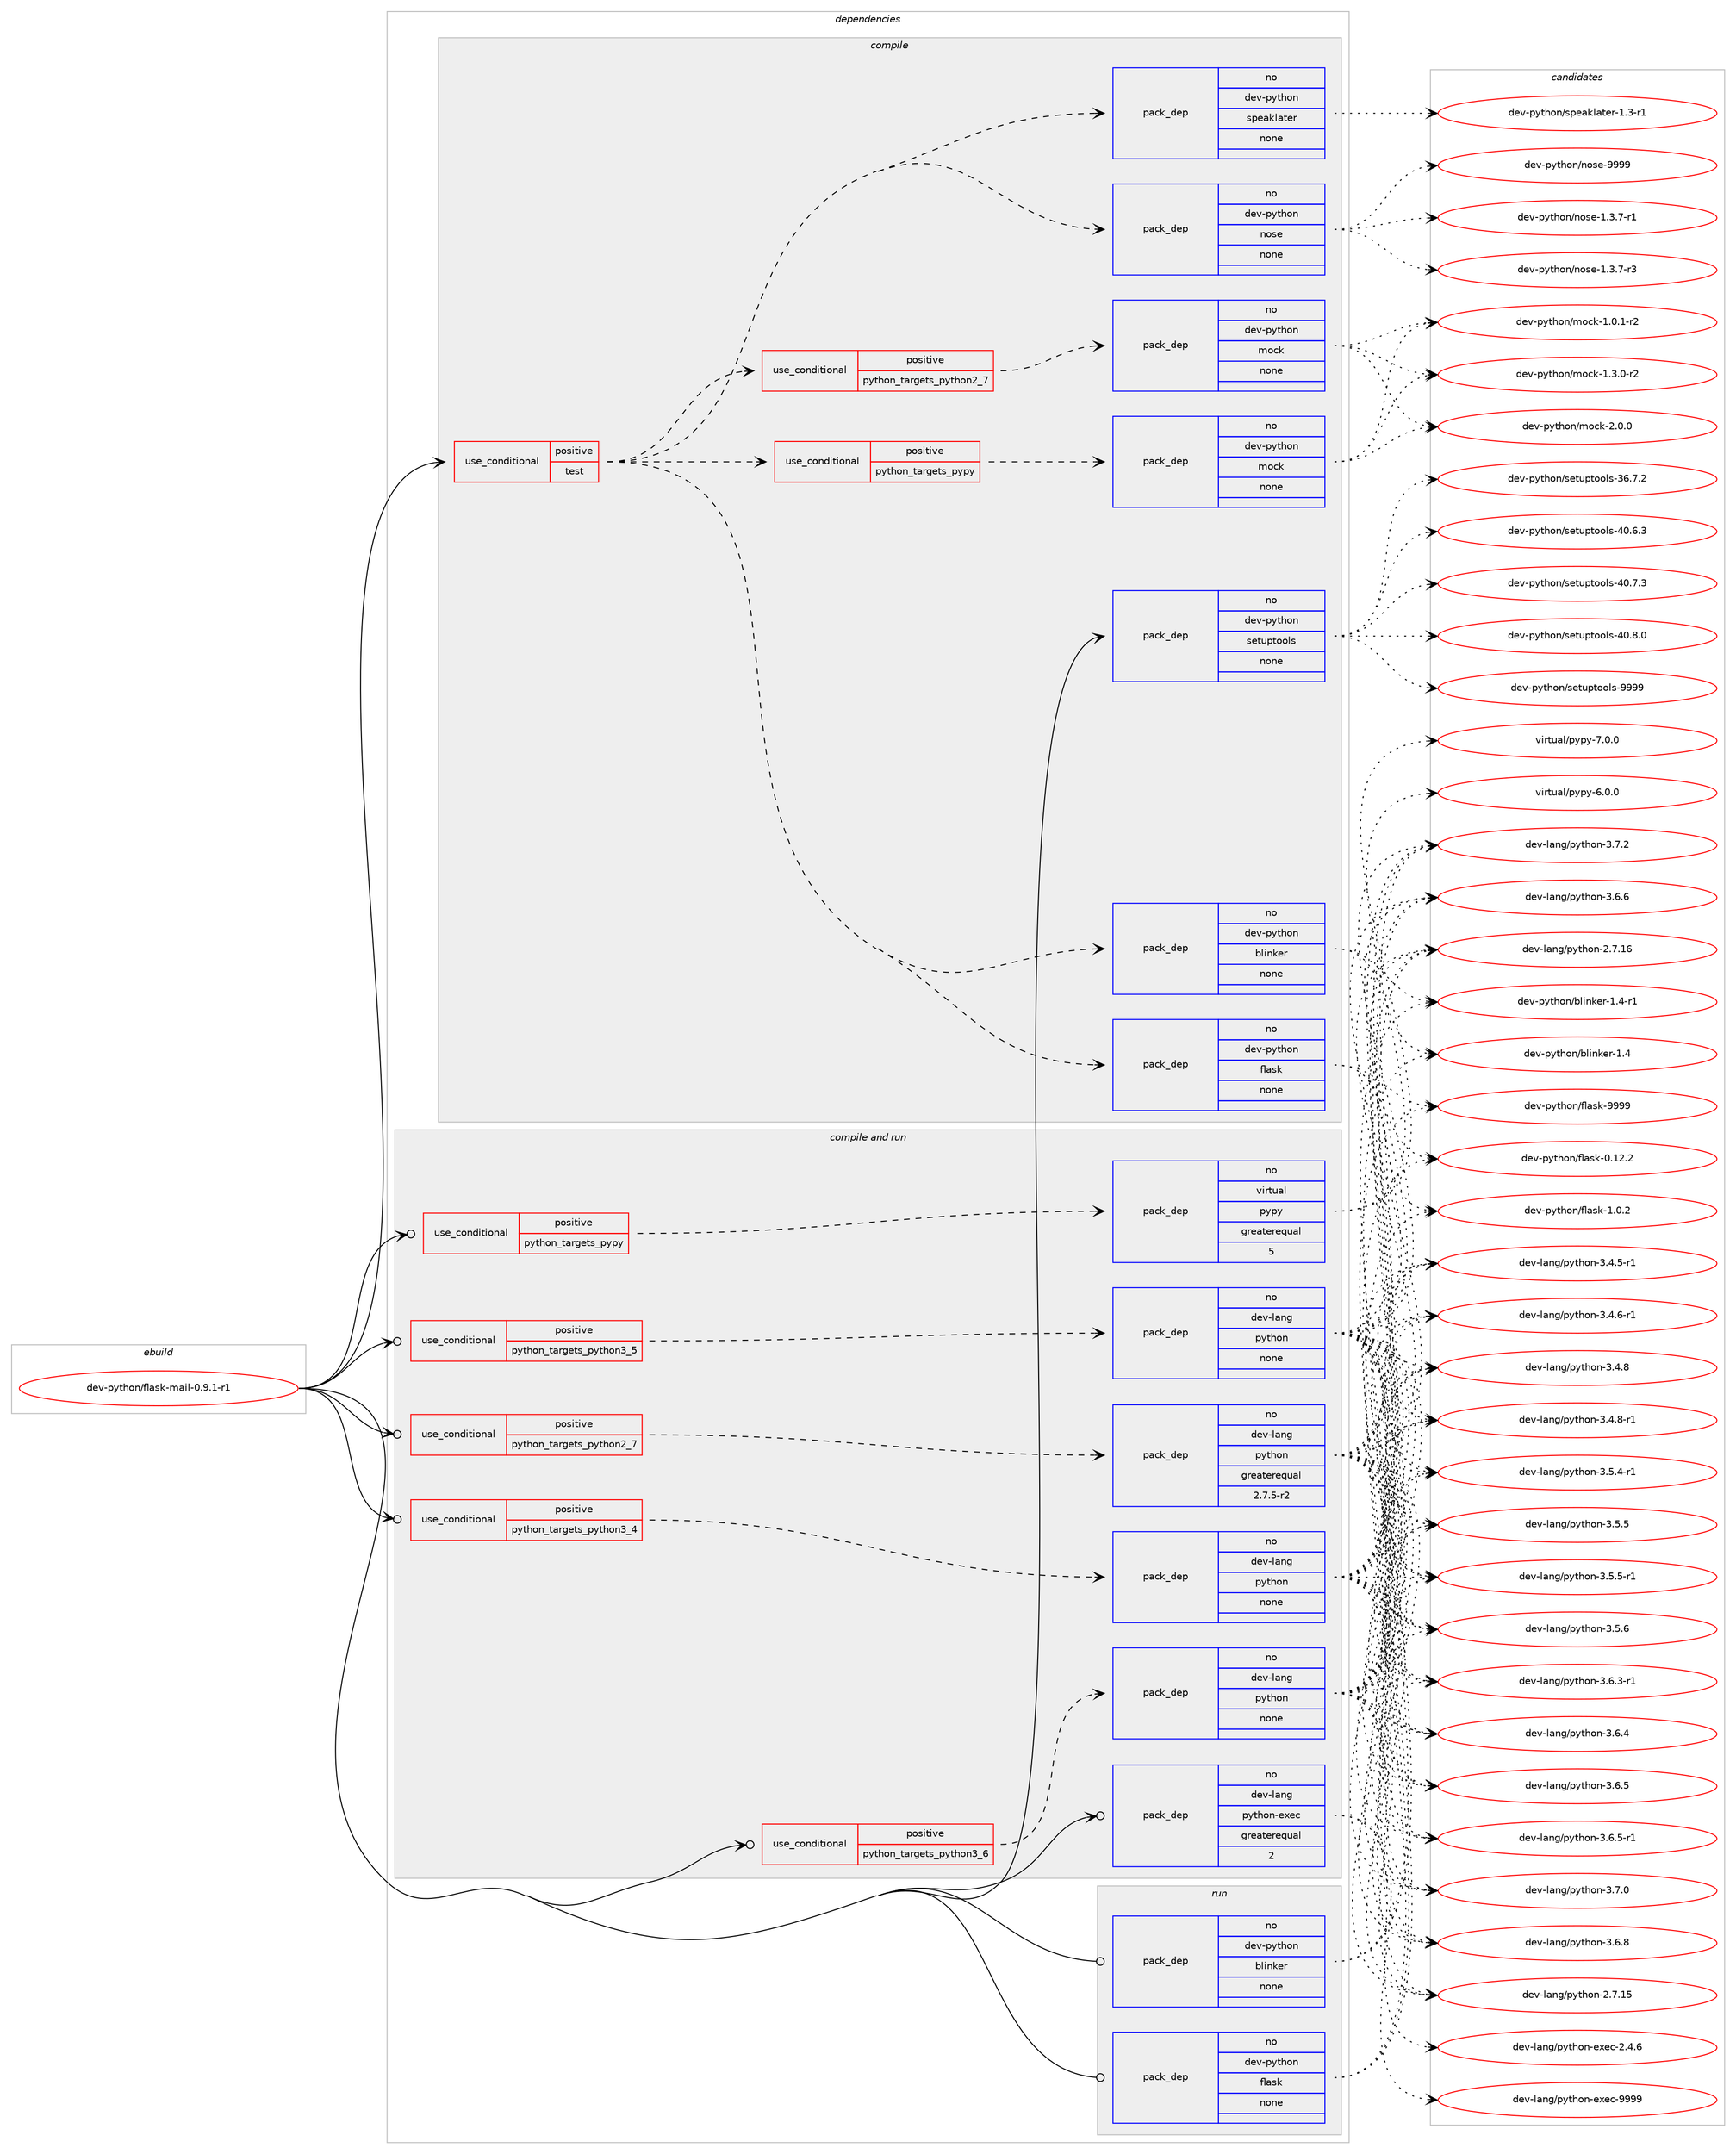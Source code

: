 digraph prolog {

# *************
# Graph options
# *************

newrank=true;
concentrate=true;
compound=true;
graph [rankdir=LR,fontname=Helvetica,fontsize=10,ranksep=1.5];#, ranksep=2.5, nodesep=0.2];
edge  [arrowhead=vee];
node  [fontname=Helvetica,fontsize=10];

# **********
# The ebuild
# **********

subgraph cluster_leftcol {
color=gray;
rank=same;
label=<<i>ebuild</i>>;
id [label="dev-python/flask-mail-0.9.1-r1", color=red, width=4, href="../dev-python/flask-mail-0.9.1-r1.svg"];
}

# ****************
# The dependencies
# ****************

subgraph cluster_midcol {
color=gray;
label=<<i>dependencies</i>>;
subgraph cluster_compile {
fillcolor="#eeeeee";
style=filled;
label=<<i>compile</i>>;
subgraph cond374418 {
dependency1409593 [label=<<TABLE BORDER="0" CELLBORDER="1" CELLSPACING="0" CELLPADDING="4"><TR><TD ROWSPAN="3" CELLPADDING="10">use_conditional</TD></TR><TR><TD>positive</TD></TR><TR><TD>test</TD></TR></TABLE>>, shape=none, color=red];
subgraph pack1011916 {
dependency1409594 [label=<<TABLE BORDER="0" CELLBORDER="1" CELLSPACING="0" CELLPADDING="4" WIDTH="220"><TR><TD ROWSPAN="6" CELLPADDING="30">pack_dep</TD></TR><TR><TD WIDTH="110">no</TD></TR><TR><TD>dev-python</TD></TR><TR><TD>flask</TD></TR><TR><TD>none</TD></TR><TR><TD></TD></TR></TABLE>>, shape=none, color=blue];
}
dependency1409593:e -> dependency1409594:w [weight=20,style="dashed",arrowhead="vee"];
subgraph pack1011917 {
dependency1409595 [label=<<TABLE BORDER="0" CELLBORDER="1" CELLSPACING="0" CELLPADDING="4" WIDTH="220"><TR><TD ROWSPAN="6" CELLPADDING="30">pack_dep</TD></TR><TR><TD WIDTH="110">no</TD></TR><TR><TD>dev-python</TD></TR><TR><TD>blinker</TD></TR><TR><TD>none</TD></TR><TR><TD></TD></TR></TABLE>>, shape=none, color=blue];
}
dependency1409593:e -> dependency1409595:w [weight=20,style="dashed",arrowhead="vee"];
subgraph pack1011918 {
dependency1409596 [label=<<TABLE BORDER="0" CELLBORDER="1" CELLSPACING="0" CELLPADDING="4" WIDTH="220"><TR><TD ROWSPAN="6" CELLPADDING="30">pack_dep</TD></TR><TR><TD WIDTH="110">no</TD></TR><TR><TD>dev-python</TD></TR><TR><TD>nose</TD></TR><TR><TD>none</TD></TR><TR><TD></TD></TR></TABLE>>, shape=none, color=blue];
}
dependency1409593:e -> dependency1409596:w [weight=20,style="dashed",arrowhead="vee"];
subgraph pack1011919 {
dependency1409597 [label=<<TABLE BORDER="0" CELLBORDER="1" CELLSPACING="0" CELLPADDING="4" WIDTH="220"><TR><TD ROWSPAN="6" CELLPADDING="30">pack_dep</TD></TR><TR><TD WIDTH="110">no</TD></TR><TR><TD>dev-python</TD></TR><TR><TD>speaklater</TD></TR><TR><TD>none</TD></TR><TR><TD></TD></TR></TABLE>>, shape=none, color=blue];
}
dependency1409593:e -> dependency1409597:w [weight=20,style="dashed",arrowhead="vee"];
subgraph cond374419 {
dependency1409598 [label=<<TABLE BORDER="0" CELLBORDER="1" CELLSPACING="0" CELLPADDING="4"><TR><TD ROWSPAN="3" CELLPADDING="10">use_conditional</TD></TR><TR><TD>positive</TD></TR><TR><TD>python_targets_pypy</TD></TR></TABLE>>, shape=none, color=red];
subgraph pack1011920 {
dependency1409599 [label=<<TABLE BORDER="0" CELLBORDER="1" CELLSPACING="0" CELLPADDING="4" WIDTH="220"><TR><TD ROWSPAN="6" CELLPADDING="30">pack_dep</TD></TR><TR><TD WIDTH="110">no</TD></TR><TR><TD>dev-python</TD></TR><TR><TD>mock</TD></TR><TR><TD>none</TD></TR><TR><TD></TD></TR></TABLE>>, shape=none, color=blue];
}
dependency1409598:e -> dependency1409599:w [weight=20,style="dashed",arrowhead="vee"];
}
dependency1409593:e -> dependency1409598:w [weight=20,style="dashed",arrowhead="vee"];
subgraph cond374420 {
dependency1409600 [label=<<TABLE BORDER="0" CELLBORDER="1" CELLSPACING="0" CELLPADDING="4"><TR><TD ROWSPAN="3" CELLPADDING="10">use_conditional</TD></TR><TR><TD>positive</TD></TR><TR><TD>python_targets_python2_7</TD></TR></TABLE>>, shape=none, color=red];
subgraph pack1011921 {
dependency1409601 [label=<<TABLE BORDER="0" CELLBORDER="1" CELLSPACING="0" CELLPADDING="4" WIDTH="220"><TR><TD ROWSPAN="6" CELLPADDING="30">pack_dep</TD></TR><TR><TD WIDTH="110">no</TD></TR><TR><TD>dev-python</TD></TR><TR><TD>mock</TD></TR><TR><TD>none</TD></TR><TR><TD></TD></TR></TABLE>>, shape=none, color=blue];
}
dependency1409600:e -> dependency1409601:w [weight=20,style="dashed",arrowhead="vee"];
}
dependency1409593:e -> dependency1409600:w [weight=20,style="dashed",arrowhead="vee"];
}
id:e -> dependency1409593:w [weight=20,style="solid",arrowhead="vee"];
subgraph pack1011922 {
dependency1409602 [label=<<TABLE BORDER="0" CELLBORDER="1" CELLSPACING="0" CELLPADDING="4" WIDTH="220"><TR><TD ROWSPAN="6" CELLPADDING="30">pack_dep</TD></TR><TR><TD WIDTH="110">no</TD></TR><TR><TD>dev-python</TD></TR><TR><TD>setuptools</TD></TR><TR><TD>none</TD></TR><TR><TD></TD></TR></TABLE>>, shape=none, color=blue];
}
id:e -> dependency1409602:w [weight=20,style="solid",arrowhead="vee"];
}
subgraph cluster_compileandrun {
fillcolor="#eeeeee";
style=filled;
label=<<i>compile and run</i>>;
subgraph cond374421 {
dependency1409603 [label=<<TABLE BORDER="0" CELLBORDER="1" CELLSPACING="0" CELLPADDING="4"><TR><TD ROWSPAN="3" CELLPADDING="10">use_conditional</TD></TR><TR><TD>positive</TD></TR><TR><TD>python_targets_pypy</TD></TR></TABLE>>, shape=none, color=red];
subgraph pack1011923 {
dependency1409604 [label=<<TABLE BORDER="0" CELLBORDER="1" CELLSPACING="0" CELLPADDING="4" WIDTH="220"><TR><TD ROWSPAN="6" CELLPADDING="30">pack_dep</TD></TR><TR><TD WIDTH="110">no</TD></TR><TR><TD>virtual</TD></TR><TR><TD>pypy</TD></TR><TR><TD>greaterequal</TD></TR><TR><TD>5</TD></TR></TABLE>>, shape=none, color=blue];
}
dependency1409603:e -> dependency1409604:w [weight=20,style="dashed",arrowhead="vee"];
}
id:e -> dependency1409603:w [weight=20,style="solid",arrowhead="odotvee"];
subgraph cond374422 {
dependency1409605 [label=<<TABLE BORDER="0" CELLBORDER="1" CELLSPACING="0" CELLPADDING="4"><TR><TD ROWSPAN="3" CELLPADDING="10">use_conditional</TD></TR><TR><TD>positive</TD></TR><TR><TD>python_targets_python2_7</TD></TR></TABLE>>, shape=none, color=red];
subgraph pack1011924 {
dependency1409606 [label=<<TABLE BORDER="0" CELLBORDER="1" CELLSPACING="0" CELLPADDING="4" WIDTH="220"><TR><TD ROWSPAN="6" CELLPADDING="30">pack_dep</TD></TR><TR><TD WIDTH="110">no</TD></TR><TR><TD>dev-lang</TD></TR><TR><TD>python</TD></TR><TR><TD>greaterequal</TD></TR><TR><TD>2.7.5-r2</TD></TR></TABLE>>, shape=none, color=blue];
}
dependency1409605:e -> dependency1409606:w [weight=20,style="dashed",arrowhead="vee"];
}
id:e -> dependency1409605:w [weight=20,style="solid",arrowhead="odotvee"];
subgraph cond374423 {
dependency1409607 [label=<<TABLE BORDER="0" CELLBORDER="1" CELLSPACING="0" CELLPADDING="4"><TR><TD ROWSPAN="3" CELLPADDING="10">use_conditional</TD></TR><TR><TD>positive</TD></TR><TR><TD>python_targets_python3_4</TD></TR></TABLE>>, shape=none, color=red];
subgraph pack1011925 {
dependency1409608 [label=<<TABLE BORDER="0" CELLBORDER="1" CELLSPACING="0" CELLPADDING="4" WIDTH="220"><TR><TD ROWSPAN="6" CELLPADDING="30">pack_dep</TD></TR><TR><TD WIDTH="110">no</TD></TR><TR><TD>dev-lang</TD></TR><TR><TD>python</TD></TR><TR><TD>none</TD></TR><TR><TD></TD></TR></TABLE>>, shape=none, color=blue];
}
dependency1409607:e -> dependency1409608:w [weight=20,style="dashed",arrowhead="vee"];
}
id:e -> dependency1409607:w [weight=20,style="solid",arrowhead="odotvee"];
subgraph cond374424 {
dependency1409609 [label=<<TABLE BORDER="0" CELLBORDER="1" CELLSPACING="0" CELLPADDING="4"><TR><TD ROWSPAN="3" CELLPADDING="10">use_conditional</TD></TR><TR><TD>positive</TD></TR><TR><TD>python_targets_python3_5</TD></TR></TABLE>>, shape=none, color=red];
subgraph pack1011926 {
dependency1409610 [label=<<TABLE BORDER="0" CELLBORDER="1" CELLSPACING="0" CELLPADDING="4" WIDTH="220"><TR><TD ROWSPAN="6" CELLPADDING="30">pack_dep</TD></TR><TR><TD WIDTH="110">no</TD></TR><TR><TD>dev-lang</TD></TR><TR><TD>python</TD></TR><TR><TD>none</TD></TR><TR><TD></TD></TR></TABLE>>, shape=none, color=blue];
}
dependency1409609:e -> dependency1409610:w [weight=20,style="dashed",arrowhead="vee"];
}
id:e -> dependency1409609:w [weight=20,style="solid",arrowhead="odotvee"];
subgraph cond374425 {
dependency1409611 [label=<<TABLE BORDER="0" CELLBORDER="1" CELLSPACING="0" CELLPADDING="4"><TR><TD ROWSPAN="3" CELLPADDING="10">use_conditional</TD></TR><TR><TD>positive</TD></TR><TR><TD>python_targets_python3_6</TD></TR></TABLE>>, shape=none, color=red];
subgraph pack1011927 {
dependency1409612 [label=<<TABLE BORDER="0" CELLBORDER="1" CELLSPACING="0" CELLPADDING="4" WIDTH="220"><TR><TD ROWSPAN="6" CELLPADDING="30">pack_dep</TD></TR><TR><TD WIDTH="110">no</TD></TR><TR><TD>dev-lang</TD></TR><TR><TD>python</TD></TR><TR><TD>none</TD></TR><TR><TD></TD></TR></TABLE>>, shape=none, color=blue];
}
dependency1409611:e -> dependency1409612:w [weight=20,style="dashed",arrowhead="vee"];
}
id:e -> dependency1409611:w [weight=20,style="solid",arrowhead="odotvee"];
subgraph pack1011928 {
dependency1409613 [label=<<TABLE BORDER="0" CELLBORDER="1" CELLSPACING="0" CELLPADDING="4" WIDTH="220"><TR><TD ROWSPAN="6" CELLPADDING="30">pack_dep</TD></TR><TR><TD WIDTH="110">no</TD></TR><TR><TD>dev-lang</TD></TR><TR><TD>python-exec</TD></TR><TR><TD>greaterequal</TD></TR><TR><TD>2</TD></TR></TABLE>>, shape=none, color=blue];
}
id:e -> dependency1409613:w [weight=20,style="solid",arrowhead="odotvee"];
}
subgraph cluster_run {
fillcolor="#eeeeee";
style=filled;
label=<<i>run</i>>;
subgraph pack1011929 {
dependency1409614 [label=<<TABLE BORDER="0" CELLBORDER="1" CELLSPACING="0" CELLPADDING="4" WIDTH="220"><TR><TD ROWSPAN="6" CELLPADDING="30">pack_dep</TD></TR><TR><TD WIDTH="110">no</TD></TR><TR><TD>dev-python</TD></TR><TR><TD>blinker</TD></TR><TR><TD>none</TD></TR><TR><TD></TD></TR></TABLE>>, shape=none, color=blue];
}
id:e -> dependency1409614:w [weight=20,style="solid",arrowhead="odot"];
subgraph pack1011930 {
dependency1409615 [label=<<TABLE BORDER="0" CELLBORDER="1" CELLSPACING="0" CELLPADDING="4" WIDTH="220"><TR><TD ROWSPAN="6" CELLPADDING="30">pack_dep</TD></TR><TR><TD WIDTH="110">no</TD></TR><TR><TD>dev-python</TD></TR><TR><TD>flask</TD></TR><TR><TD>none</TD></TR><TR><TD></TD></TR></TABLE>>, shape=none, color=blue];
}
id:e -> dependency1409615:w [weight=20,style="solid",arrowhead="odot"];
}
}

# **************
# The candidates
# **************

subgraph cluster_choices {
rank=same;
color=gray;
label=<<i>candidates</i>>;

subgraph choice1011916 {
color=black;
nodesep=1;
choice10010111845112121116104111110471021089711510745484649504650 [label="dev-python/flask-0.12.2", color=red, width=4,href="../dev-python/flask-0.12.2.svg"];
choice100101118451121211161041111104710210897115107454946484650 [label="dev-python/flask-1.0.2", color=red, width=4,href="../dev-python/flask-1.0.2.svg"];
choice1001011184511212111610411111047102108971151074557575757 [label="dev-python/flask-9999", color=red, width=4,href="../dev-python/flask-9999.svg"];
dependency1409594:e -> choice10010111845112121116104111110471021089711510745484649504650:w [style=dotted,weight="100"];
dependency1409594:e -> choice100101118451121211161041111104710210897115107454946484650:w [style=dotted,weight="100"];
dependency1409594:e -> choice1001011184511212111610411111047102108971151074557575757:w [style=dotted,weight="100"];
}
subgraph choice1011917 {
color=black;
nodesep=1;
choice10010111845112121116104111110479810810511010710111445494652 [label="dev-python/blinker-1.4", color=red, width=4,href="../dev-python/blinker-1.4.svg"];
choice100101118451121211161041111104798108105110107101114454946524511449 [label="dev-python/blinker-1.4-r1", color=red, width=4,href="../dev-python/blinker-1.4-r1.svg"];
dependency1409595:e -> choice10010111845112121116104111110479810810511010710111445494652:w [style=dotted,weight="100"];
dependency1409595:e -> choice100101118451121211161041111104798108105110107101114454946524511449:w [style=dotted,weight="100"];
}
subgraph choice1011918 {
color=black;
nodesep=1;
choice10010111845112121116104111110471101111151014549465146554511449 [label="dev-python/nose-1.3.7-r1", color=red, width=4,href="../dev-python/nose-1.3.7-r1.svg"];
choice10010111845112121116104111110471101111151014549465146554511451 [label="dev-python/nose-1.3.7-r3", color=red, width=4,href="../dev-python/nose-1.3.7-r3.svg"];
choice10010111845112121116104111110471101111151014557575757 [label="dev-python/nose-9999", color=red, width=4,href="../dev-python/nose-9999.svg"];
dependency1409596:e -> choice10010111845112121116104111110471101111151014549465146554511449:w [style=dotted,weight="100"];
dependency1409596:e -> choice10010111845112121116104111110471101111151014549465146554511451:w [style=dotted,weight="100"];
dependency1409596:e -> choice10010111845112121116104111110471101111151014557575757:w [style=dotted,weight="100"];
}
subgraph choice1011919 {
color=black;
nodesep=1;
choice10010111845112121116104111110471151121019710710897116101114454946514511449 [label="dev-python/speaklater-1.3-r1", color=red, width=4,href="../dev-python/speaklater-1.3-r1.svg"];
dependency1409597:e -> choice10010111845112121116104111110471151121019710710897116101114454946514511449:w [style=dotted,weight="100"];
}
subgraph choice1011920 {
color=black;
nodesep=1;
choice1001011184511212111610411111047109111991074549464846494511450 [label="dev-python/mock-1.0.1-r2", color=red, width=4,href="../dev-python/mock-1.0.1-r2.svg"];
choice1001011184511212111610411111047109111991074549465146484511450 [label="dev-python/mock-1.3.0-r2", color=red, width=4,href="../dev-python/mock-1.3.0-r2.svg"];
choice100101118451121211161041111104710911199107455046484648 [label="dev-python/mock-2.0.0", color=red, width=4,href="../dev-python/mock-2.0.0.svg"];
dependency1409599:e -> choice1001011184511212111610411111047109111991074549464846494511450:w [style=dotted,weight="100"];
dependency1409599:e -> choice1001011184511212111610411111047109111991074549465146484511450:w [style=dotted,weight="100"];
dependency1409599:e -> choice100101118451121211161041111104710911199107455046484648:w [style=dotted,weight="100"];
}
subgraph choice1011921 {
color=black;
nodesep=1;
choice1001011184511212111610411111047109111991074549464846494511450 [label="dev-python/mock-1.0.1-r2", color=red, width=4,href="../dev-python/mock-1.0.1-r2.svg"];
choice1001011184511212111610411111047109111991074549465146484511450 [label="dev-python/mock-1.3.0-r2", color=red, width=4,href="../dev-python/mock-1.3.0-r2.svg"];
choice100101118451121211161041111104710911199107455046484648 [label="dev-python/mock-2.0.0", color=red, width=4,href="../dev-python/mock-2.0.0.svg"];
dependency1409601:e -> choice1001011184511212111610411111047109111991074549464846494511450:w [style=dotted,weight="100"];
dependency1409601:e -> choice1001011184511212111610411111047109111991074549465146484511450:w [style=dotted,weight="100"];
dependency1409601:e -> choice100101118451121211161041111104710911199107455046484648:w [style=dotted,weight="100"];
}
subgraph choice1011922 {
color=black;
nodesep=1;
choice100101118451121211161041111104711510111611711211611111110811545515446554650 [label="dev-python/setuptools-36.7.2", color=red, width=4,href="../dev-python/setuptools-36.7.2.svg"];
choice100101118451121211161041111104711510111611711211611111110811545524846544651 [label="dev-python/setuptools-40.6.3", color=red, width=4,href="../dev-python/setuptools-40.6.3.svg"];
choice100101118451121211161041111104711510111611711211611111110811545524846554651 [label="dev-python/setuptools-40.7.3", color=red, width=4,href="../dev-python/setuptools-40.7.3.svg"];
choice100101118451121211161041111104711510111611711211611111110811545524846564648 [label="dev-python/setuptools-40.8.0", color=red, width=4,href="../dev-python/setuptools-40.8.0.svg"];
choice10010111845112121116104111110471151011161171121161111111081154557575757 [label="dev-python/setuptools-9999", color=red, width=4,href="../dev-python/setuptools-9999.svg"];
dependency1409602:e -> choice100101118451121211161041111104711510111611711211611111110811545515446554650:w [style=dotted,weight="100"];
dependency1409602:e -> choice100101118451121211161041111104711510111611711211611111110811545524846544651:w [style=dotted,weight="100"];
dependency1409602:e -> choice100101118451121211161041111104711510111611711211611111110811545524846554651:w [style=dotted,weight="100"];
dependency1409602:e -> choice100101118451121211161041111104711510111611711211611111110811545524846564648:w [style=dotted,weight="100"];
dependency1409602:e -> choice10010111845112121116104111110471151011161171121161111111081154557575757:w [style=dotted,weight="100"];
}
subgraph choice1011923 {
color=black;
nodesep=1;
choice1181051141161179710847112121112121455446484648 [label="virtual/pypy-6.0.0", color=red, width=4,href="../virtual/pypy-6.0.0.svg"];
choice1181051141161179710847112121112121455546484648 [label="virtual/pypy-7.0.0", color=red, width=4,href="../virtual/pypy-7.0.0.svg"];
dependency1409604:e -> choice1181051141161179710847112121112121455446484648:w [style=dotted,weight="100"];
dependency1409604:e -> choice1181051141161179710847112121112121455546484648:w [style=dotted,weight="100"];
}
subgraph choice1011924 {
color=black;
nodesep=1;
choice10010111845108971101034711212111610411111045504655464953 [label="dev-lang/python-2.7.15", color=red, width=4,href="../dev-lang/python-2.7.15.svg"];
choice10010111845108971101034711212111610411111045504655464954 [label="dev-lang/python-2.7.16", color=red, width=4,href="../dev-lang/python-2.7.16.svg"];
choice1001011184510897110103471121211161041111104551465246534511449 [label="dev-lang/python-3.4.5-r1", color=red, width=4,href="../dev-lang/python-3.4.5-r1.svg"];
choice1001011184510897110103471121211161041111104551465246544511449 [label="dev-lang/python-3.4.6-r1", color=red, width=4,href="../dev-lang/python-3.4.6-r1.svg"];
choice100101118451089711010347112121116104111110455146524656 [label="dev-lang/python-3.4.8", color=red, width=4,href="../dev-lang/python-3.4.8.svg"];
choice1001011184510897110103471121211161041111104551465246564511449 [label="dev-lang/python-3.4.8-r1", color=red, width=4,href="../dev-lang/python-3.4.8-r1.svg"];
choice1001011184510897110103471121211161041111104551465346524511449 [label="dev-lang/python-3.5.4-r1", color=red, width=4,href="../dev-lang/python-3.5.4-r1.svg"];
choice100101118451089711010347112121116104111110455146534653 [label="dev-lang/python-3.5.5", color=red, width=4,href="../dev-lang/python-3.5.5.svg"];
choice1001011184510897110103471121211161041111104551465346534511449 [label="dev-lang/python-3.5.5-r1", color=red, width=4,href="../dev-lang/python-3.5.5-r1.svg"];
choice100101118451089711010347112121116104111110455146534654 [label="dev-lang/python-3.5.6", color=red, width=4,href="../dev-lang/python-3.5.6.svg"];
choice1001011184510897110103471121211161041111104551465446514511449 [label="dev-lang/python-3.6.3-r1", color=red, width=4,href="../dev-lang/python-3.6.3-r1.svg"];
choice100101118451089711010347112121116104111110455146544652 [label="dev-lang/python-3.6.4", color=red, width=4,href="../dev-lang/python-3.6.4.svg"];
choice100101118451089711010347112121116104111110455146544653 [label="dev-lang/python-3.6.5", color=red, width=4,href="../dev-lang/python-3.6.5.svg"];
choice1001011184510897110103471121211161041111104551465446534511449 [label="dev-lang/python-3.6.5-r1", color=red, width=4,href="../dev-lang/python-3.6.5-r1.svg"];
choice100101118451089711010347112121116104111110455146544654 [label="dev-lang/python-3.6.6", color=red, width=4,href="../dev-lang/python-3.6.6.svg"];
choice100101118451089711010347112121116104111110455146544656 [label="dev-lang/python-3.6.8", color=red, width=4,href="../dev-lang/python-3.6.8.svg"];
choice100101118451089711010347112121116104111110455146554648 [label="dev-lang/python-3.7.0", color=red, width=4,href="../dev-lang/python-3.7.0.svg"];
choice100101118451089711010347112121116104111110455146554650 [label="dev-lang/python-3.7.2", color=red, width=4,href="../dev-lang/python-3.7.2.svg"];
dependency1409606:e -> choice10010111845108971101034711212111610411111045504655464953:w [style=dotted,weight="100"];
dependency1409606:e -> choice10010111845108971101034711212111610411111045504655464954:w [style=dotted,weight="100"];
dependency1409606:e -> choice1001011184510897110103471121211161041111104551465246534511449:w [style=dotted,weight="100"];
dependency1409606:e -> choice1001011184510897110103471121211161041111104551465246544511449:w [style=dotted,weight="100"];
dependency1409606:e -> choice100101118451089711010347112121116104111110455146524656:w [style=dotted,weight="100"];
dependency1409606:e -> choice1001011184510897110103471121211161041111104551465246564511449:w [style=dotted,weight="100"];
dependency1409606:e -> choice1001011184510897110103471121211161041111104551465346524511449:w [style=dotted,weight="100"];
dependency1409606:e -> choice100101118451089711010347112121116104111110455146534653:w [style=dotted,weight="100"];
dependency1409606:e -> choice1001011184510897110103471121211161041111104551465346534511449:w [style=dotted,weight="100"];
dependency1409606:e -> choice100101118451089711010347112121116104111110455146534654:w [style=dotted,weight="100"];
dependency1409606:e -> choice1001011184510897110103471121211161041111104551465446514511449:w [style=dotted,weight="100"];
dependency1409606:e -> choice100101118451089711010347112121116104111110455146544652:w [style=dotted,weight="100"];
dependency1409606:e -> choice100101118451089711010347112121116104111110455146544653:w [style=dotted,weight="100"];
dependency1409606:e -> choice1001011184510897110103471121211161041111104551465446534511449:w [style=dotted,weight="100"];
dependency1409606:e -> choice100101118451089711010347112121116104111110455146544654:w [style=dotted,weight="100"];
dependency1409606:e -> choice100101118451089711010347112121116104111110455146544656:w [style=dotted,weight="100"];
dependency1409606:e -> choice100101118451089711010347112121116104111110455146554648:w [style=dotted,weight="100"];
dependency1409606:e -> choice100101118451089711010347112121116104111110455146554650:w [style=dotted,weight="100"];
}
subgraph choice1011925 {
color=black;
nodesep=1;
choice10010111845108971101034711212111610411111045504655464953 [label="dev-lang/python-2.7.15", color=red, width=4,href="../dev-lang/python-2.7.15.svg"];
choice10010111845108971101034711212111610411111045504655464954 [label="dev-lang/python-2.7.16", color=red, width=4,href="../dev-lang/python-2.7.16.svg"];
choice1001011184510897110103471121211161041111104551465246534511449 [label="dev-lang/python-3.4.5-r1", color=red, width=4,href="../dev-lang/python-3.4.5-r1.svg"];
choice1001011184510897110103471121211161041111104551465246544511449 [label="dev-lang/python-3.4.6-r1", color=red, width=4,href="../dev-lang/python-3.4.6-r1.svg"];
choice100101118451089711010347112121116104111110455146524656 [label="dev-lang/python-3.4.8", color=red, width=4,href="../dev-lang/python-3.4.8.svg"];
choice1001011184510897110103471121211161041111104551465246564511449 [label="dev-lang/python-3.4.8-r1", color=red, width=4,href="../dev-lang/python-3.4.8-r1.svg"];
choice1001011184510897110103471121211161041111104551465346524511449 [label="dev-lang/python-3.5.4-r1", color=red, width=4,href="../dev-lang/python-3.5.4-r1.svg"];
choice100101118451089711010347112121116104111110455146534653 [label="dev-lang/python-3.5.5", color=red, width=4,href="../dev-lang/python-3.5.5.svg"];
choice1001011184510897110103471121211161041111104551465346534511449 [label="dev-lang/python-3.5.5-r1", color=red, width=4,href="../dev-lang/python-3.5.5-r1.svg"];
choice100101118451089711010347112121116104111110455146534654 [label="dev-lang/python-3.5.6", color=red, width=4,href="../dev-lang/python-3.5.6.svg"];
choice1001011184510897110103471121211161041111104551465446514511449 [label="dev-lang/python-3.6.3-r1", color=red, width=4,href="../dev-lang/python-3.6.3-r1.svg"];
choice100101118451089711010347112121116104111110455146544652 [label="dev-lang/python-3.6.4", color=red, width=4,href="../dev-lang/python-3.6.4.svg"];
choice100101118451089711010347112121116104111110455146544653 [label="dev-lang/python-3.6.5", color=red, width=4,href="../dev-lang/python-3.6.5.svg"];
choice1001011184510897110103471121211161041111104551465446534511449 [label="dev-lang/python-3.6.5-r1", color=red, width=4,href="../dev-lang/python-3.6.5-r1.svg"];
choice100101118451089711010347112121116104111110455146544654 [label="dev-lang/python-3.6.6", color=red, width=4,href="../dev-lang/python-3.6.6.svg"];
choice100101118451089711010347112121116104111110455146544656 [label="dev-lang/python-3.6.8", color=red, width=4,href="../dev-lang/python-3.6.8.svg"];
choice100101118451089711010347112121116104111110455146554648 [label="dev-lang/python-3.7.0", color=red, width=4,href="../dev-lang/python-3.7.0.svg"];
choice100101118451089711010347112121116104111110455146554650 [label="dev-lang/python-3.7.2", color=red, width=4,href="../dev-lang/python-3.7.2.svg"];
dependency1409608:e -> choice10010111845108971101034711212111610411111045504655464953:w [style=dotted,weight="100"];
dependency1409608:e -> choice10010111845108971101034711212111610411111045504655464954:w [style=dotted,weight="100"];
dependency1409608:e -> choice1001011184510897110103471121211161041111104551465246534511449:w [style=dotted,weight="100"];
dependency1409608:e -> choice1001011184510897110103471121211161041111104551465246544511449:w [style=dotted,weight="100"];
dependency1409608:e -> choice100101118451089711010347112121116104111110455146524656:w [style=dotted,weight="100"];
dependency1409608:e -> choice1001011184510897110103471121211161041111104551465246564511449:w [style=dotted,weight="100"];
dependency1409608:e -> choice1001011184510897110103471121211161041111104551465346524511449:w [style=dotted,weight="100"];
dependency1409608:e -> choice100101118451089711010347112121116104111110455146534653:w [style=dotted,weight="100"];
dependency1409608:e -> choice1001011184510897110103471121211161041111104551465346534511449:w [style=dotted,weight="100"];
dependency1409608:e -> choice100101118451089711010347112121116104111110455146534654:w [style=dotted,weight="100"];
dependency1409608:e -> choice1001011184510897110103471121211161041111104551465446514511449:w [style=dotted,weight="100"];
dependency1409608:e -> choice100101118451089711010347112121116104111110455146544652:w [style=dotted,weight="100"];
dependency1409608:e -> choice100101118451089711010347112121116104111110455146544653:w [style=dotted,weight="100"];
dependency1409608:e -> choice1001011184510897110103471121211161041111104551465446534511449:w [style=dotted,weight="100"];
dependency1409608:e -> choice100101118451089711010347112121116104111110455146544654:w [style=dotted,weight="100"];
dependency1409608:e -> choice100101118451089711010347112121116104111110455146544656:w [style=dotted,weight="100"];
dependency1409608:e -> choice100101118451089711010347112121116104111110455146554648:w [style=dotted,weight="100"];
dependency1409608:e -> choice100101118451089711010347112121116104111110455146554650:w [style=dotted,weight="100"];
}
subgraph choice1011926 {
color=black;
nodesep=1;
choice10010111845108971101034711212111610411111045504655464953 [label="dev-lang/python-2.7.15", color=red, width=4,href="../dev-lang/python-2.7.15.svg"];
choice10010111845108971101034711212111610411111045504655464954 [label="dev-lang/python-2.7.16", color=red, width=4,href="../dev-lang/python-2.7.16.svg"];
choice1001011184510897110103471121211161041111104551465246534511449 [label="dev-lang/python-3.4.5-r1", color=red, width=4,href="../dev-lang/python-3.4.5-r1.svg"];
choice1001011184510897110103471121211161041111104551465246544511449 [label="dev-lang/python-3.4.6-r1", color=red, width=4,href="../dev-lang/python-3.4.6-r1.svg"];
choice100101118451089711010347112121116104111110455146524656 [label="dev-lang/python-3.4.8", color=red, width=4,href="../dev-lang/python-3.4.8.svg"];
choice1001011184510897110103471121211161041111104551465246564511449 [label="dev-lang/python-3.4.8-r1", color=red, width=4,href="../dev-lang/python-3.4.8-r1.svg"];
choice1001011184510897110103471121211161041111104551465346524511449 [label="dev-lang/python-3.5.4-r1", color=red, width=4,href="../dev-lang/python-3.5.4-r1.svg"];
choice100101118451089711010347112121116104111110455146534653 [label="dev-lang/python-3.5.5", color=red, width=4,href="../dev-lang/python-3.5.5.svg"];
choice1001011184510897110103471121211161041111104551465346534511449 [label="dev-lang/python-3.5.5-r1", color=red, width=4,href="../dev-lang/python-3.5.5-r1.svg"];
choice100101118451089711010347112121116104111110455146534654 [label="dev-lang/python-3.5.6", color=red, width=4,href="../dev-lang/python-3.5.6.svg"];
choice1001011184510897110103471121211161041111104551465446514511449 [label="dev-lang/python-3.6.3-r1", color=red, width=4,href="../dev-lang/python-3.6.3-r1.svg"];
choice100101118451089711010347112121116104111110455146544652 [label="dev-lang/python-3.6.4", color=red, width=4,href="../dev-lang/python-3.6.4.svg"];
choice100101118451089711010347112121116104111110455146544653 [label="dev-lang/python-3.6.5", color=red, width=4,href="../dev-lang/python-3.6.5.svg"];
choice1001011184510897110103471121211161041111104551465446534511449 [label="dev-lang/python-3.6.5-r1", color=red, width=4,href="../dev-lang/python-3.6.5-r1.svg"];
choice100101118451089711010347112121116104111110455146544654 [label="dev-lang/python-3.6.6", color=red, width=4,href="../dev-lang/python-3.6.6.svg"];
choice100101118451089711010347112121116104111110455146544656 [label="dev-lang/python-3.6.8", color=red, width=4,href="../dev-lang/python-3.6.8.svg"];
choice100101118451089711010347112121116104111110455146554648 [label="dev-lang/python-3.7.0", color=red, width=4,href="../dev-lang/python-3.7.0.svg"];
choice100101118451089711010347112121116104111110455146554650 [label="dev-lang/python-3.7.2", color=red, width=4,href="../dev-lang/python-3.7.2.svg"];
dependency1409610:e -> choice10010111845108971101034711212111610411111045504655464953:w [style=dotted,weight="100"];
dependency1409610:e -> choice10010111845108971101034711212111610411111045504655464954:w [style=dotted,weight="100"];
dependency1409610:e -> choice1001011184510897110103471121211161041111104551465246534511449:w [style=dotted,weight="100"];
dependency1409610:e -> choice1001011184510897110103471121211161041111104551465246544511449:w [style=dotted,weight="100"];
dependency1409610:e -> choice100101118451089711010347112121116104111110455146524656:w [style=dotted,weight="100"];
dependency1409610:e -> choice1001011184510897110103471121211161041111104551465246564511449:w [style=dotted,weight="100"];
dependency1409610:e -> choice1001011184510897110103471121211161041111104551465346524511449:w [style=dotted,weight="100"];
dependency1409610:e -> choice100101118451089711010347112121116104111110455146534653:w [style=dotted,weight="100"];
dependency1409610:e -> choice1001011184510897110103471121211161041111104551465346534511449:w [style=dotted,weight="100"];
dependency1409610:e -> choice100101118451089711010347112121116104111110455146534654:w [style=dotted,weight="100"];
dependency1409610:e -> choice1001011184510897110103471121211161041111104551465446514511449:w [style=dotted,weight="100"];
dependency1409610:e -> choice100101118451089711010347112121116104111110455146544652:w [style=dotted,weight="100"];
dependency1409610:e -> choice100101118451089711010347112121116104111110455146544653:w [style=dotted,weight="100"];
dependency1409610:e -> choice1001011184510897110103471121211161041111104551465446534511449:w [style=dotted,weight="100"];
dependency1409610:e -> choice100101118451089711010347112121116104111110455146544654:w [style=dotted,weight="100"];
dependency1409610:e -> choice100101118451089711010347112121116104111110455146544656:w [style=dotted,weight="100"];
dependency1409610:e -> choice100101118451089711010347112121116104111110455146554648:w [style=dotted,weight="100"];
dependency1409610:e -> choice100101118451089711010347112121116104111110455146554650:w [style=dotted,weight="100"];
}
subgraph choice1011927 {
color=black;
nodesep=1;
choice10010111845108971101034711212111610411111045504655464953 [label="dev-lang/python-2.7.15", color=red, width=4,href="../dev-lang/python-2.7.15.svg"];
choice10010111845108971101034711212111610411111045504655464954 [label="dev-lang/python-2.7.16", color=red, width=4,href="../dev-lang/python-2.7.16.svg"];
choice1001011184510897110103471121211161041111104551465246534511449 [label="dev-lang/python-3.4.5-r1", color=red, width=4,href="../dev-lang/python-3.4.5-r1.svg"];
choice1001011184510897110103471121211161041111104551465246544511449 [label="dev-lang/python-3.4.6-r1", color=red, width=4,href="../dev-lang/python-3.4.6-r1.svg"];
choice100101118451089711010347112121116104111110455146524656 [label="dev-lang/python-3.4.8", color=red, width=4,href="../dev-lang/python-3.4.8.svg"];
choice1001011184510897110103471121211161041111104551465246564511449 [label="dev-lang/python-3.4.8-r1", color=red, width=4,href="../dev-lang/python-3.4.8-r1.svg"];
choice1001011184510897110103471121211161041111104551465346524511449 [label="dev-lang/python-3.5.4-r1", color=red, width=4,href="../dev-lang/python-3.5.4-r1.svg"];
choice100101118451089711010347112121116104111110455146534653 [label="dev-lang/python-3.5.5", color=red, width=4,href="../dev-lang/python-3.5.5.svg"];
choice1001011184510897110103471121211161041111104551465346534511449 [label="dev-lang/python-3.5.5-r1", color=red, width=4,href="../dev-lang/python-3.5.5-r1.svg"];
choice100101118451089711010347112121116104111110455146534654 [label="dev-lang/python-3.5.6", color=red, width=4,href="../dev-lang/python-3.5.6.svg"];
choice1001011184510897110103471121211161041111104551465446514511449 [label="dev-lang/python-3.6.3-r1", color=red, width=4,href="../dev-lang/python-3.6.3-r1.svg"];
choice100101118451089711010347112121116104111110455146544652 [label="dev-lang/python-3.6.4", color=red, width=4,href="../dev-lang/python-3.6.4.svg"];
choice100101118451089711010347112121116104111110455146544653 [label="dev-lang/python-3.6.5", color=red, width=4,href="../dev-lang/python-3.6.5.svg"];
choice1001011184510897110103471121211161041111104551465446534511449 [label="dev-lang/python-3.6.5-r1", color=red, width=4,href="../dev-lang/python-3.6.5-r1.svg"];
choice100101118451089711010347112121116104111110455146544654 [label="dev-lang/python-3.6.6", color=red, width=4,href="../dev-lang/python-3.6.6.svg"];
choice100101118451089711010347112121116104111110455146544656 [label="dev-lang/python-3.6.8", color=red, width=4,href="../dev-lang/python-3.6.8.svg"];
choice100101118451089711010347112121116104111110455146554648 [label="dev-lang/python-3.7.0", color=red, width=4,href="../dev-lang/python-3.7.0.svg"];
choice100101118451089711010347112121116104111110455146554650 [label="dev-lang/python-3.7.2", color=red, width=4,href="../dev-lang/python-3.7.2.svg"];
dependency1409612:e -> choice10010111845108971101034711212111610411111045504655464953:w [style=dotted,weight="100"];
dependency1409612:e -> choice10010111845108971101034711212111610411111045504655464954:w [style=dotted,weight="100"];
dependency1409612:e -> choice1001011184510897110103471121211161041111104551465246534511449:w [style=dotted,weight="100"];
dependency1409612:e -> choice1001011184510897110103471121211161041111104551465246544511449:w [style=dotted,weight="100"];
dependency1409612:e -> choice100101118451089711010347112121116104111110455146524656:w [style=dotted,weight="100"];
dependency1409612:e -> choice1001011184510897110103471121211161041111104551465246564511449:w [style=dotted,weight="100"];
dependency1409612:e -> choice1001011184510897110103471121211161041111104551465346524511449:w [style=dotted,weight="100"];
dependency1409612:e -> choice100101118451089711010347112121116104111110455146534653:w [style=dotted,weight="100"];
dependency1409612:e -> choice1001011184510897110103471121211161041111104551465346534511449:w [style=dotted,weight="100"];
dependency1409612:e -> choice100101118451089711010347112121116104111110455146534654:w [style=dotted,weight="100"];
dependency1409612:e -> choice1001011184510897110103471121211161041111104551465446514511449:w [style=dotted,weight="100"];
dependency1409612:e -> choice100101118451089711010347112121116104111110455146544652:w [style=dotted,weight="100"];
dependency1409612:e -> choice100101118451089711010347112121116104111110455146544653:w [style=dotted,weight="100"];
dependency1409612:e -> choice1001011184510897110103471121211161041111104551465446534511449:w [style=dotted,weight="100"];
dependency1409612:e -> choice100101118451089711010347112121116104111110455146544654:w [style=dotted,weight="100"];
dependency1409612:e -> choice100101118451089711010347112121116104111110455146544656:w [style=dotted,weight="100"];
dependency1409612:e -> choice100101118451089711010347112121116104111110455146554648:w [style=dotted,weight="100"];
dependency1409612:e -> choice100101118451089711010347112121116104111110455146554650:w [style=dotted,weight="100"];
}
subgraph choice1011928 {
color=black;
nodesep=1;
choice1001011184510897110103471121211161041111104510112010199455046524654 [label="dev-lang/python-exec-2.4.6", color=red, width=4,href="../dev-lang/python-exec-2.4.6.svg"];
choice10010111845108971101034711212111610411111045101120101994557575757 [label="dev-lang/python-exec-9999", color=red, width=4,href="../dev-lang/python-exec-9999.svg"];
dependency1409613:e -> choice1001011184510897110103471121211161041111104510112010199455046524654:w [style=dotted,weight="100"];
dependency1409613:e -> choice10010111845108971101034711212111610411111045101120101994557575757:w [style=dotted,weight="100"];
}
subgraph choice1011929 {
color=black;
nodesep=1;
choice10010111845112121116104111110479810810511010710111445494652 [label="dev-python/blinker-1.4", color=red, width=4,href="../dev-python/blinker-1.4.svg"];
choice100101118451121211161041111104798108105110107101114454946524511449 [label="dev-python/blinker-1.4-r1", color=red, width=4,href="../dev-python/blinker-1.4-r1.svg"];
dependency1409614:e -> choice10010111845112121116104111110479810810511010710111445494652:w [style=dotted,weight="100"];
dependency1409614:e -> choice100101118451121211161041111104798108105110107101114454946524511449:w [style=dotted,weight="100"];
}
subgraph choice1011930 {
color=black;
nodesep=1;
choice10010111845112121116104111110471021089711510745484649504650 [label="dev-python/flask-0.12.2", color=red, width=4,href="../dev-python/flask-0.12.2.svg"];
choice100101118451121211161041111104710210897115107454946484650 [label="dev-python/flask-1.0.2", color=red, width=4,href="../dev-python/flask-1.0.2.svg"];
choice1001011184511212111610411111047102108971151074557575757 [label="dev-python/flask-9999", color=red, width=4,href="../dev-python/flask-9999.svg"];
dependency1409615:e -> choice10010111845112121116104111110471021089711510745484649504650:w [style=dotted,weight="100"];
dependency1409615:e -> choice100101118451121211161041111104710210897115107454946484650:w [style=dotted,weight="100"];
dependency1409615:e -> choice1001011184511212111610411111047102108971151074557575757:w [style=dotted,weight="100"];
}
}

}

